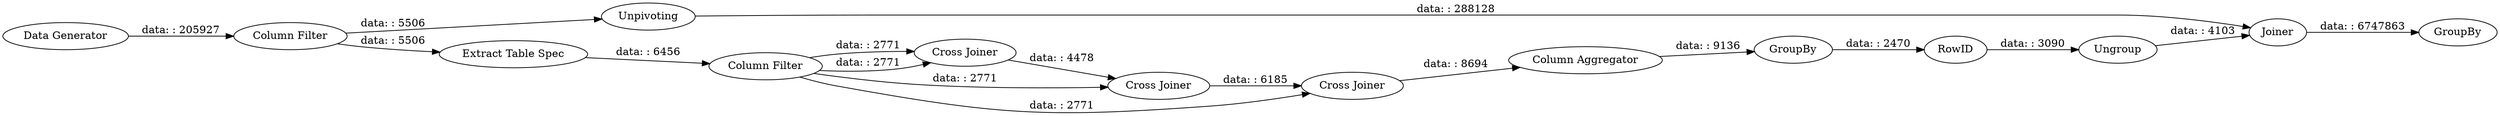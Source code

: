 digraph {
	"-8723464483996831606_5" [label="Cross Joiner"]
	"-8723464483996831606_1" [label="Data Generator"]
	"-8723464483996831606_3" [label="Column Filter"]
	"-8723464483996831606_6" [label="Cross Joiner"]
	"-8723464483996831606_9" [label="Column Filter"]
	"-8723464483996831606_10" [label="Column Aggregator"]
	"-8723464483996831606_14" [label=RowID]
	"-8723464483996831606_4" [label=Unpivoting]
	"-8723464483996831606_7" [label="Cross Joiner"]
	"-8723464483996831606_16" [label=GroupBy]
	"-8723464483996831606_13" [label=Ungroup]
	"-8723464483996831606_2" [label="Extract Table Spec"]
	"-8723464483996831606_15" [label=Joiner]
	"-8723464483996831606_11" [label=GroupBy]
	"-8723464483996831606_3" -> "-8723464483996831606_2" [label="data: : 5506"]
	"-8723464483996831606_10" -> "-8723464483996831606_11" [label="data: : 9136"]
	"-8723464483996831606_9" -> "-8723464483996831606_5" [label="data: : 2771"]
	"-8723464483996831606_2" -> "-8723464483996831606_9" [label="data: : 6456"]
	"-8723464483996831606_13" -> "-8723464483996831606_15" [label="data: : 4103"]
	"-8723464483996831606_5" -> "-8723464483996831606_6" [label="data: : 4478"]
	"-8723464483996831606_14" -> "-8723464483996831606_13" [label="data: : 3090"]
	"-8723464483996831606_1" -> "-8723464483996831606_3" [label="data: : 205927"]
	"-8723464483996831606_4" -> "-8723464483996831606_15" [label="data: : 288128"]
	"-8723464483996831606_9" -> "-8723464483996831606_7" [label="data: : 2771"]
	"-8723464483996831606_15" -> "-8723464483996831606_16" [label="data: : 6747863"]
	"-8723464483996831606_6" -> "-8723464483996831606_7" [label="data: : 6185"]
	"-8723464483996831606_3" -> "-8723464483996831606_4" [label="data: : 5506"]
	"-8723464483996831606_9" -> "-8723464483996831606_5" [label="data: : 2771"]
	"-8723464483996831606_11" -> "-8723464483996831606_14" [label="data: : 2470"]
	"-8723464483996831606_7" -> "-8723464483996831606_10" [label="data: : 8694"]
	"-8723464483996831606_9" -> "-8723464483996831606_6" [label="data: : 2771"]
	rankdir=LR
}
